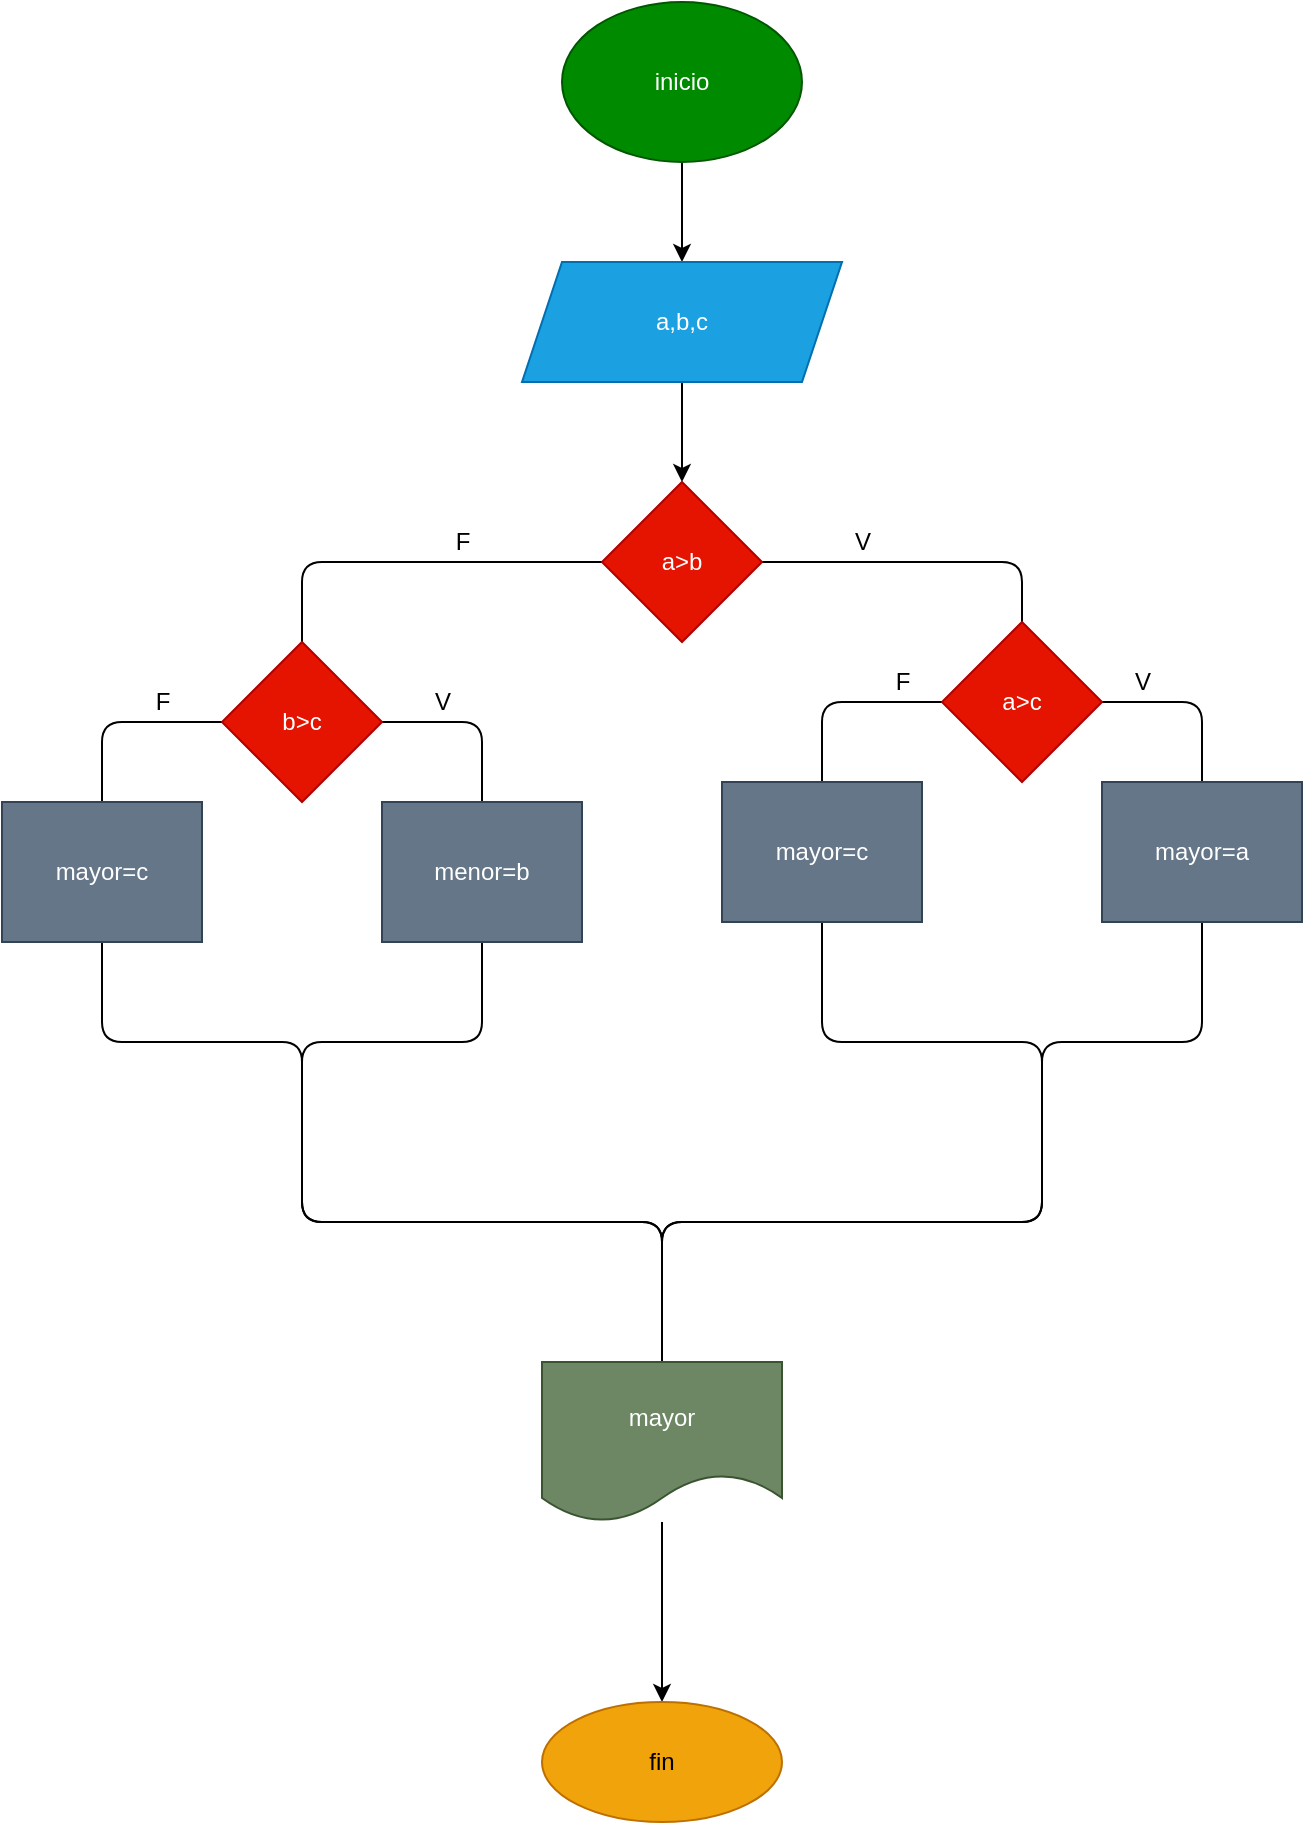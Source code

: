 <mxfile>
    <diagram id="tGJ-9qK8TIsnED6qum-Z" name="Página-1">
        <mxGraphModel dx="1118" dy="534" grid="1" gridSize="10" guides="1" tooltips="1" connect="1" arrows="1" fold="1" page="1" pageScale="1" pageWidth="827" pageHeight="1169" math="0" shadow="0">
            <root>
                <mxCell id="0"/>
                <mxCell id="1" parent="0"/>
                <mxCell id="3" style="edgeStyle=none;html=1;exitX=0.5;exitY=1;exitDx=0;exitDy=0;" edge="1" parent="1" source="2">
                    <mxGeometry relative="1" as="geometry">
                        <mxPoint x="380" y="150" as="targetPoint"/>
                    </mxGeometry>
                </mxCell>
                <mxCell id="2" value="inicio" style="ellipse;whiteSpace=wrap;html=1;fillColor=#008a00;fontColor=#ffffff;strokeColor=#005700;" vertex="1" parent="1">
                    <mxGeometry x="320" y="20" width="120" height="80" as="geometry"/>
                </mxCell>
                <mxCell id="5" style="edgeStyle=none;html=1;exitX=0.5;exitY=1;exitDx=0;exitDy=0;" edge="1" parent="1" source="4" target="6">
                    <mxGeometry relative="1" as="geometry">
                        <mxPoint x="380" y="260" as="targetPoint"/>
                    </mxGeometry>
                </mxCell>
                <mxCell id="4" value="a,b,c" style="shape=parallelogram;perimeter=parallelogramPerimeter;whiteSpace=wrap;html=1;fixedSize=1;fillColor=#1ba1e2;fontColor=#ffffff;strokeColor=#006EAF;" vertex="1" parent="1">
                    <mxGeometry x="300" y="150" width="160" height="60" as="geometry"/>
                </mxCell>
                <mxCell id="7" style="edgeStyle=none;html=1;exitX=0;exitY=0.5;exitDx=0;exitDy=0;" edge="1" parent="1" source="6">
                    <mxGeometry relative="1" as="geometry">
                        <mxPoint x="190" y="360" as="targetPoint"/>
                        <Array as="points">
                            <mxPoint x="190" y="300"/>
                        </Array>
                    </mxGeometry>
                </mxCell>
                <mxCell id="8" style="edgeStyle=none;html=1;exitX=1;exitY=0.5;exitDx=0;exitDy=0;" edge="1" parent="1" source="6">
                    <mxGeometry relative="1" as="geometry">
                        <mxPoint x="550" y="360" as="targetPoint"/>
                        <Array as="points">
                            <mxPoint x="550" y="300"/>
                        </Array>
                    </mxGeometry>
                </mxCell>
                <mxCell id="6" value="a&amp;gt;b" style="rhombus;whiteSpace=wrap;html=1;fillColor=#e51400;fontColor=#ffffff;strokeColor=#B20000;" vertex="1" parent="1">
                    <mxGeometry x="340" y="260" width="80" height="80" as="geometry"/>
                </mxCell>
                <mxCell id="12" style="edgeStyle=none;html=1;exitX=1;exitY=0.5;exitDx=0;exitDy=0;" edge="1" parent="1" source="10">
                    <mxGeometry relative="1" as="geometry">
                        <mxPoint x="280" y="430" as="targetPoint"/>
                        <Array as="points">
                            <mxPoint x="280" y="380"/>
                        </Array>
                    </mxGeometry>
                </mxCell>
                <mxCell id="13" style="edgeStyle=none;html=1;exitX=0;exitY=0.5;exitDx=0;exitDy=0;" edge="1" parent="1" source="10">
                    <mxGeometry relative="1" as="geometry">
                        <mxPoint x="90" y="430" as="targetPoint"/>
                        <Array as="points">
                            <mxPoint x="90" y="380"/>
                        </Array>
                    </mxGeometry>
                </mxCell>
                <mxCell id="10" value="b&amp;gt;c" style="rhombus;whiteSpace=wrap;html=1;fillColor=#e51400;fontColor=#ffffff;strokeColor=#B20000;" vertex="1" parent="1">
                    <mxGeometry x="150" y="340" width="80" height="80" as="geometry"/>
                </mxCell>
                <mxCell id="16" style="edgeStyle=none;html=1;exitX=1;exitY=0.5;exitDx=0;exitDy=0;" edge="1" parent="1" source="18">
                    <mxGeometry relative="1" as="geometry">
                        <mxPoint x="640" y="420" as="targetPoint"/>
                        <Array as="points">
                            <mxPoint x="640" y="370"/>
                        </Array>
                    </mxGeometry>
                </mxCell>
                <mxCell id="17" style="edgeStyle=none;html=1;exitX=0;exitY=0.5;exitDx=0;exitDy=0;" edge="1" parent="1" source="18">
                    <mxGeometry relative="1" as="geometry">
                        <mxPoint x="450" y="420" as="targetPoint"/>
                        <Array as="points">
                            <mxPoint x="450" y="370"/>
                        </Array>
                    </mxGeometry>
                </mxCell>
                <mxCell id="18" value="a&amp;gt;c" style="rhombus;whiteSpace=wrap;html=1;fillColor=#e51400;fontColor=#ffffff;strokeColor=#B20000;" vertex="1" parent="1">
                    <mxGeometry x="510" y="330" width="80" height="80" as="geometry"/>
                </mxCell>
                <mxCell id="25" style="edgeStyle=none;html=1;exitX=0.5;exitY=1;exitDx=0;exitDy=0;" edge="1" parent="1" source="21">
                    <mxGeometry relative="1" as="geometry">
                        <mxPoint x="370" y="710" as="targetPoint"/>
                        <Array as="points">
                            <mxPoint x="90" y="540"/>
                            <mxPoint x="190" y="540"/>
                            <mxPoint x="190" y="630"/>
                            <mxPoint x="370" y="630"/>
                        </Array>
                    </mxGeometry>
                </mxCell>
                <mxCell id="21" value="mayor=c" style="rounded=0;whiteSpace=wrap;html=1;fillColor=#647687;fontColor=#ffffff;strokeColor=#314354;" vertex="1" parent="1">
                    <mxGeometry x="40" y="420" width="100" height="70" as="geometry"/>
                </mxCell>
                <mxCell id="27" style="edgeStyle=orthogonalEdgeStyle;html=1;exitX=0.5;exitY=1;exitDx=0;exitDy=0;" edge="1" parent="1" source="22">
                    <mxGeometry relative="1" as="geometry">
                        <mxPoint x="370" y="710" as="targetPoint"/>
                        <Array as="points">
                            <mxPoint x="280" y="540"/>
                            <mxPoint x="190" y="540"/>
                            <mxPoint x="190" y="630"/>
                            <mxPoint x="370" y="630"/>
                        </Array>
                    </mxGeometry>
                </mxCell>
                <mxCell id="22" value="menor=b" style="rounded=0;whiteSpace=wrap;html=1;fillColor=#647687;fontColor=#ffffff;strokeColor=#314354;" vertex="1" parent="1">
                    <mxGeometry x="230" y="420" width="100" height="70" as="geometry"/>
                </mxCell>
                <mxCell id="39" style="edgeStyle=orthogonalEdgeStyle;html=1;exitX=0.5;exitY=1;exitDx=0;exitDy=0;" edge="1" parent="1" source="23">
                    <mxGeometry relative="1" as="geometry">
                        <mxPoint x="370" y="710" as="targetPoint"/>
                        <Array as="points">
                            <mxPoint x="450" y="540"/>
                            <mxPoint x="560" y="540"/>
                            <mxPoint x="560" y="630"/>
                        </Array>
                    </mxGeometry>
                </mxCell>
                <mxCell id="23" value="mayor=c" style="rounded=0;whiteSpace=wrap;html=1;fillColor=#647687;fontColor=#ffffff;strokeColor=#314354;" vertex="1" parent="1">
                    <mxGeometry x="400" y="410" width="100" height="70" as="geometry"/>
                </mxCell>
                <mxCell id="40" style="edgeStyle=orthogonalEdgeStyle;html=1;exitX=0.5;exitY=1;exitDx=0;exitDy=0;" edge="1" parent="1" source="24">
                    <mxGeometry relative="1" as="geometry">
                        <mxPoint x="370" y="710" as="targetPoint"/>
                        <Array as="points">
                            <mxPoint x="640" y="540"/>
                            <mxPoint x="560" y="540"/>
                            <mxPoint x="560" y="630"/>
                        </Array>
                    </mxGeometry>
                </mxCell>
                <mxCell id="24" value="mayor=a" style="rounded=0;whiteSpace=wrap;html=1;fillColor=#647687;fontColor=#ffffff;strokeColor=#314354;" vertex="1" parent="1">
                    <mxGeometry x="590" y="410" width="100" height="70" as="geometry"/>
                </mxCell>
                <mxCell id="45" value="" style="edgeStyle=orthogonalEdgeStyle;html=1;" edge="1" parent="1" source="41" target="44">
                    <mxGeometry relative="1" as="geometry"/>
                </mxCell>
                <mxCell id="41" value="mayor" style="shape=document;whiteSpace=wrap;html=1;boundedLbl=1;fillColor=#6d8764;fontColor=#ffffff;strokeColor=#3A5431;" vertex="1" parent="1">
                    <mxGeometry x="310" y="700" width="120" height="80" as="geometry"/>
                </mxCell>
                <mxCell id="44" value="fin" style="ellipse;whiteSpace=wrap;html=1;fillColor=#f0a30a;fontColor=#000000;strokeColor=#BD7000;" vertex="1" parent="1">
                    <mxGeometry x="310" y="870" width="120" height="60" as="geometry"/>
                </mxCell>
                <mxCell id="46" value="F" style="text;html=1;align=center;verticalAlign=middle;resizable=0;points=[];autosize=1;strokeColor=none;fillColor=none;" vertex="1" parent="1">
                    <mxGeometry x="260" y="280" width="20" height="20" as="geometry"/>
                </mxCell>
                <mxCell id="47" value="V" style="text;html=1;align=center;verticalAlign=middle;resizable=0;points=[];autosize=1;strokeColor=none;fillColor=none;" vertex="1" parent="1">
                    <mxGeometry x="460" y="280" width="20" height="20" as="geometry"/>
                </mxCell>
                <mxCell id="49" value="V" style="text;html=1;align=center;verticalAlign=middle;resizable=0;points=[];autosize=1;strokeColor=none;fillColor=none;" vertex="1" parent="1">
                    <mxGeometry x="600" y="350" width="20" height="20" as="geometry"/>
                </mxCell>
                <mxCell id="50" value="V" style="text;html=1;align=center;verticalAlign=middle;resizable=0;points=[];autosize=1;strokeColor=none;fillColor=none;" vertex="1" parent="1">
                    <mxGeometry x="250" y="360" width="20" height="20" as="geometry"/>
                </mxCell>
                <mxCell id="51" value="F" style="text;html=1;align=center;verticalAlign=middle;resizable=0;points=[];autosize=1;strokeColor=none;fillColor=none;" vertex="1" parent="1">
                    <mxGeometry x="480" y="350" width="20" height="20" as="geometry"/>
                </mxCell>
                <mxCell id="52" value="F" style="text;html=1;align=center;verticalAlign=middle;resizable=0;points=[];autosize=1;strokeColor=none;fillColor=none;" vertex="1" parent="1">
                    <mxGeometry x="110" y="360" width="20" height="20" as="geometry"/>
                </mxCell>
            </root>
        </mxGraphModel>
    </diagram>
</mxfile>